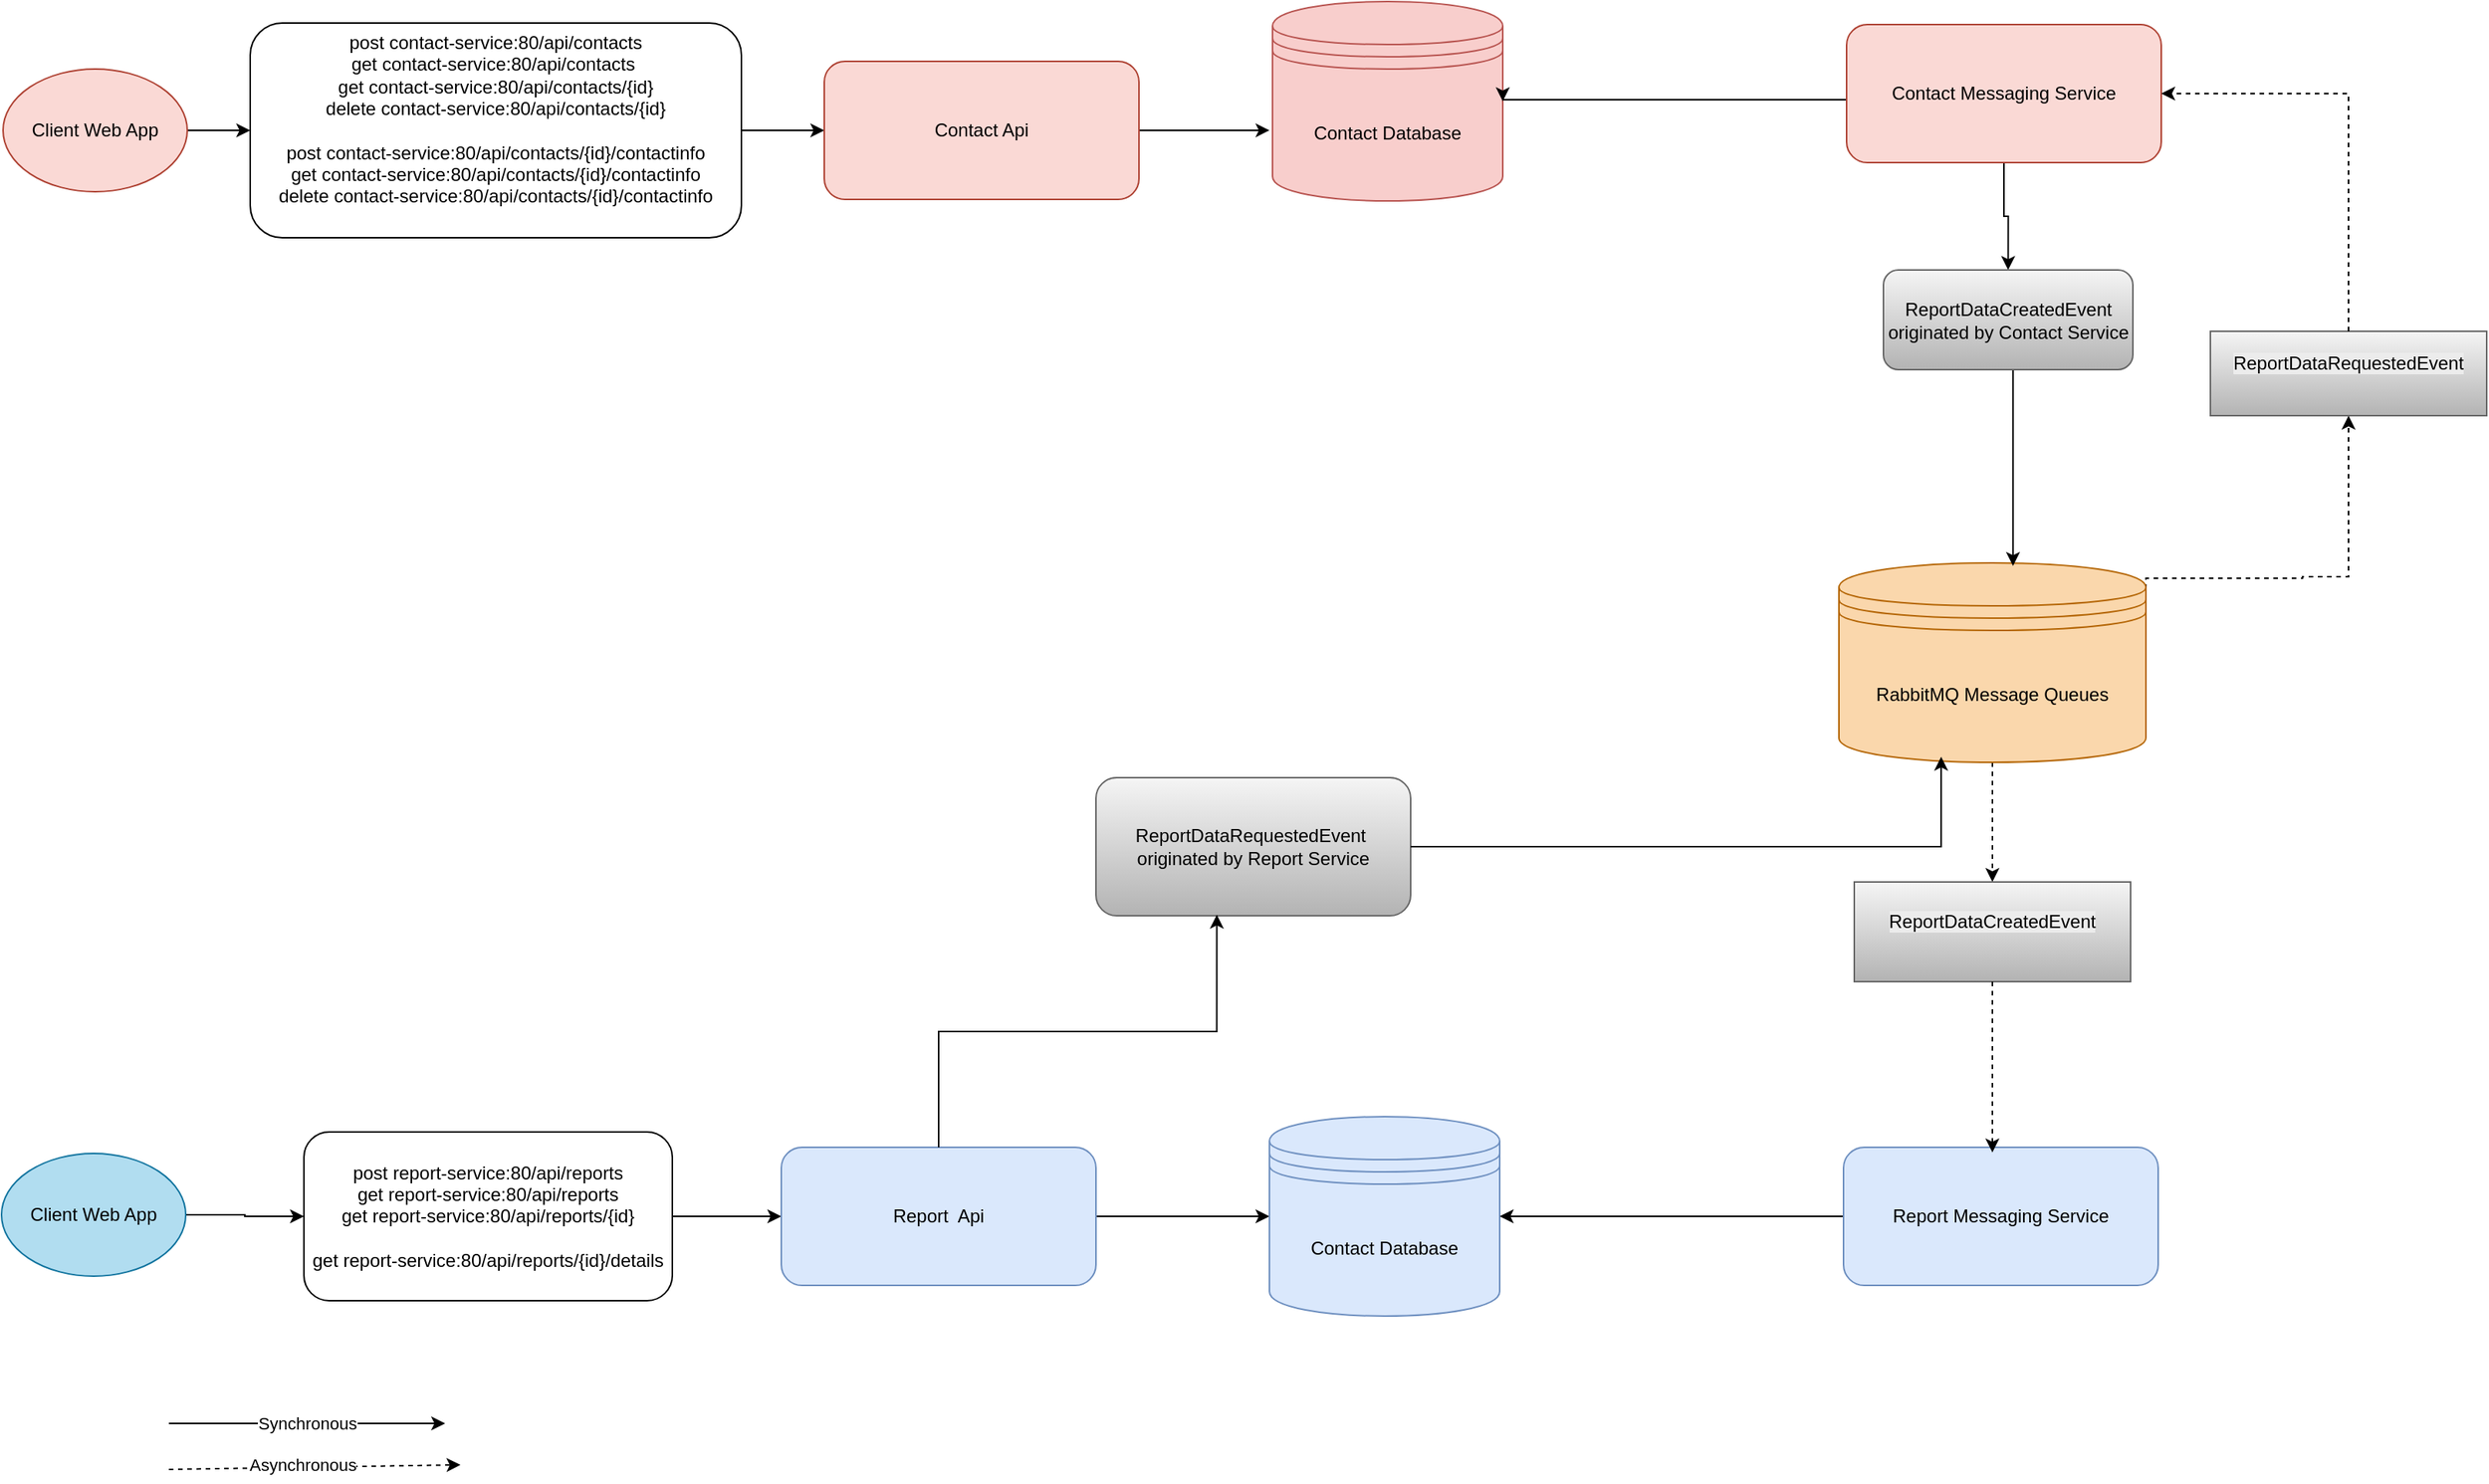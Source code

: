 <mxfile version="28.0.6">
  <diagram name="Phonebook Microservices with Full API Flow" id="Fu5HfDHpJlhOvSnHhuJR">
    <mxGraphModel dx="1758" dy="1074" grid="1" gridSize="10" guides="1" tooltips="1" connect="1" arrows="1" fold="1" page="1" pageScale="1" pageWidth="850" pageHeight="1100" math="0" shadow="0">
      <root>
        <mxCell id="0" />
        <mxCell id="1" parent="0" />
        <mxCell id="MmdyzBdWTJbI9Cpfh6VE-92" value="" style="edgeStyle=orthogonalEdgeStyle;rounded=0;orthogonalLoop=1;jettySize=auto;html=1;" parent="1" source="MmdyzBdWTJbI9Cpfh6VE-87" target="MmdyzBdWTJbI9Cpfh6VE-91" edge="1">
          <mxGeometry relative="1" as="geometry" />
        </mxCell>
        <mxCell id="MmdyzBdWTJbI9Cpfh6VE-87" value="&lt;span style=&quot;text-wrap-mode: nowrap;&quot;&gt;Client Web App&lt;/span&gt;" style="ellipse;whiteSpace=wrap;html=1;fillColor=#fad9d5;strokeColor=#ae4132;" parent="1" vertex="1">
          <mxGeometry x="42" y="89" width="120" height="80" as="geometry" />
        </mxCell>
        <mxCell id="MmdyzBdWTJbI9Cpfh6VE-94" value="" style="edgeStyle=orthogonalEdgeStyle;rounded=0;orthogonalLoop=1;jettySize=auto;html=1;" parent="1" source="MmdyzBdWTJbI9Cpfh6VE-91" target="MmdyzBdWTJbI9Cpfh6VE-93" edge="1">
          <mxGeometry relative="1" as="geometry" />
        </mxCell>
        <mxCell id="MmdyzBdWTJbI9Cpfh6VE-91" value="&lt;div&gt;&lt;span style=&quot;text-wrap-mode: nowrap;&quot;&gt;&lt;font&gt;post contact-service:80/api/contacts&lt;/font&gt;&lt;/span&gt;&lt;/div&gt;&lt;div&gt;&lt;span style=&quot;text-wrap-mode: nowrap;&quot;&gt;&lt;font&gt;get contact-service:80/api/contacts&amp;nbsp;&lt;/font&gt;&lt;/span&gt;&lt;/div&gt;&lt;div&gt;&lt;span style=&quot;text-wrap-mode: nowrap;&quot;&gt;&lt;font&gt;get contact-service:80/api/contacts/{id}&lt;/font&gt;&lt;/span&gt;&lt;/div&gt;&lt;div&gt;&lt;font&gt;&lt;span style=&quot;text-wrap-mode: nowrap;&quot;&gt;delete contact-service:80/api/contacts/{id}&lt;/span&gt;&lt;br&gt;&lt;br&gt;&lt;/font&gt;&lt;div style=&quot;&quot;&gt;&lt;span style=&quot;text-wrap-mode: nowrap;&quot;&gt;&lt;font&gt;post contact-service:80/api/contacts/{id}/contactinfo&lt;/font&gt;&lt;/span&gt;&lt;/div&gt;&lt;div style=&quot;&quot;&gt;&lt;span style=&quot;text-wrap-mode: nowrap;&quot;&gt;&lt;font&gt;get contact-service:80/api/contacts/{id}/contactinfo&lt;/font&gt;&lt;/span&gt;&lt;/div&gt;&lt;div style=&quot;&quot;&gt;&lt;span style=&quot;text-wrap-mode: nowrap;&quot;&gt;&lt;font&gt;delete contact-service:80/api/contacts/{id}/contactinfo&lt;/font&gt;&lt;/span&gt;&lt;/div&gt;&lt;/div&gt;&lt;div&gt;&lt;span style=&quot;font-size: 11px; text-wrap-mode: nowrap;&quot;&gt;&lt;br&gt;&lt;/span&gt;&lt;/div&gt;" style="rounded=1;whiteSpace=wrap;html=1;" parent="1" vertex="1">
          <mxGeometry x="203" y="59" width="320" height="140" as="geometry" />
        </mxCell>
        <mxCell id="MmdyzBdWTJbI9Cpfh6VE-96" style="edgeStyle=orthogonalEdgeStyle;rounded=0;orthogonalLoop=1;jettySize=auto;html=1;entryX=-0.013;entryY=0.646;entryDx=0;entryDy=0;entryPerimeter=0;" parent="1" source="MmdyzBdWTJbI9Cpfh6VE-93" target="MmdyzBdWTJbI9Cpfh6VE-95" edge="1">
          <mxGeometry relative="1" as="geometry" />
        </mxCell>
        <mxCell id="MmdyzBdWTJbI9Cpfh6VE-93" value="Contact Api" style="whiteSpace=wrap;html=1;rounded=1;fillColor=#fad9d5;strokeColor=#ae4132;" parent="1" vertex="1">
          <mxGeometry x="577" y="84" width="205" height="90" as="geometry" />
        </mxCell>
        <mxCell id="MmdyzBdWTJbI9Cpfh6VE-95" value="Contact Database" style="shape=datastore;whiteSpace=wrap;html=1;fillColor=#f8cecc;strokeColor=#b85450;" parent="1" vertex="1">
          <mxGeometry x="869" y="45" width="150" height="130" as="geometry" />
        </mxCell>
        <mxCell id="MmdyzBdWTJbI9Cpfh6VE-123" value="" style="edgeStyle=orthogonalEdgeStyle;rounded=0;orthogonalLoop=1;jettySize=auto;html=1;dashed=1;exitX=1;exitY=0.5;exitDx=0;exitDy=0;" parent="1" source="MmdyzBdWTJbI9Cpfh6VE-104" target="MmdyzBdWTJbI9Cpfh6VE-122" edge="1">
          <mxGeometry relative="1" as="geometry">
            <Array as="points">
              <mxPoint x="1540" y="421" />
              <mxPoint x="1540" y="420" />
              <mxPoint x="1570" y="420" />
            </Array>
          </mxGeometry>
        </mxCell>
        <mxCell id="MmdyzBdWTJbI9Cpfh6VE-134" value="" style="edgeStyle=orthogonalEdgeStyle;rounded=0;orthogonalLoop=1;jettySize=auto;html=1;dashed=1;" parent="1" source="MmdyzBdWTJbI9Cpfh6VE-104" target="MmdyzBdWTJbI9Cpfh6VE-133" edge="1">
          <mxGeometry relative="1" as="geometry" />
        </mxCell>
        <mxCell id="MmdyzBdWTJbI9Cpfh6VE-104" value="RabbitMQ Message Queues" style="shape=datastore;whiteSpace=wrap;html=1;fillColor=#fad7ac;strokeColor=#b46504;" parent="1" vertex="1">
          <mxGeometry x="1238" y="411" width="200" height="130" as="geometry" />
        </mxCell>
        <mxCell id="MmdyzBdWTJbI9Cpfh6VE-108" value="" style="edgeStyle=orthogonalEdgeStyle;rounded=0;orthogonalLoop=1;jettySize=auto;html=1;" parent="1" source="MmdyzBdWTJbI9Cpfh6VE-109" target="MmdyzBdWTJbI9Cpfh6VE-111" edge="1">
          <mxGeometry relative="1" as="geometry" />
        </mxCell>
        <mxCell id="MmdyzBdWTJbI9Cpfh6VE-109" value="&lt;span style=&quot;text-wrap-mode: nowrap;&quot;&gt;Client Web App&lt;/span&gt;" style="ellipse;whiteSpace=wrap;html=1;fillColor=#b1ddf0;strokeColor=#10739e;" parent="1" vertex="1">
          <mxGeometry x="41" y="796" width="120" height="80" as="geometry" />
        </mxCell>
        <mxCell id="MmdyzBdWTJbI9Cpfh6VE-110" value="" style="edgeStyle=orthogonalEdgeStyle;rounded=0;orthogonalLoop=1;jettySize=auto;html=1;" parent="1" source="MmdyzBdWTJbI9Cpfh6VE-111" target="MmdyzBdWTJbI9Cpfh6VE-113" edge="1">
          <mxGeometry relative="1" as="geometry" />
        </mxCell>
        <mxCell id="MmdyzBdWTJbI9Cpfh6VE-111" value="&lt;div&gt;&lt;span style=&quot;text-wrap-mode: nowrap;&quot;&gt;&lt;font&gt;post report-service:80/api/reports&lt;/font&gt;&lt;/span&gt;&lt;/div&gt;&lt;div&gt;&lt;span style=&quot;text-wrap-mode: nowrap;&quot;&gt;&lt;font&gt;get report-service:80/api/reports&lt;/font&gt;&lt;/span&gt;&lt;/div&gt;&lt;div&gt;&lt;font&gt;&lt;span style=&quot;text-wrap-mode: nowrap;&quot;&gt;get report-service:80/api/reports/{id}&lt;/span&gt;&lt;br&gt;&lt;br&gt;&lt;span style=&quot;text-wrap-mode: nowrap;&quot;&gt;get report-service:80/api/reports/{id}/details&lt;/span&gt;&lt;/font&gt;&lt;/div&gt;" style="rounded=1;whiteSpace=wrap;html=1;" parent="1" vertex="1">
          <mxGeometry x="238" y="782" width="240" height="110" as="geometry" />
        </mxCell>
        <mxCell id="MmdyzBdWTJbI9Cpfh6VE-112" style="edgeStyle=orthogonalEdgeStyle;rounded=0;orthogonalLoop=1;jettySize=auto;html=1;entryX=0;entryY=0.5;entryDx=0;entryDy=0;" parent="1" source="MmdyzBdWTJbI9Cpfh6VE-113" target="MmdyzBdWTJbI9Cpfh6VE-114" edge="1">
          <mxGeometry relative="1" as="geometry" />
        </mxCell>
        <mxCell id="MmdyzBdWTJbI9Cpfh6VE-113" value="Report&amp;nbsp; Api" style="whiteSpace=wrap;html=1;rounded=1;fillColor=#dae8fc;strokeColor=#6c8ebf;" parent="1" vertex="1">
          <mxGeometry x="549" y="792" width="205" height="90" as="geometry" />
        </mxCell>
        <mxCell id="MmdyzBdWTJbI9Cpfh6VE-114" value="Contact Database" style="shape=datastore;whiteSpace=wrap;html=1;fillColor=#dae8fc;strokeColor=#6c8ebf;" parent="1" vertex="1">
          <mxGeometry x="867" y="772" width="150" height="130" as="geometry" />
        </mxCell>
        <mxCell id="MmdyzBdWTJbI9Cpfh6VE-115" value="ReportDataRequestedEvent&amp;nbsp;&lt;div&gt;originated by Report Service&lt;/div&gt;" style="whiteSpace=wrap;html=1;rounded=1;fillColor=#f5f5f5;gradientColor=#b3b3b3;strokeColor=#666666;" parent="1" vertex="1">
          <mxGeometry x="754" y="551" width="205" height="90" as="geometry" />
        </mxCell>
        <mxCell id="MmdyzBdWTJbI9Cpfh6VE-129" style="edgeStyle=orthogonalEdgeStyle;rounded=0;orthogonalLoop=1;jettySize=auto;html=1;entryX=1;entryY=0.5;entryDx=0;entryDy=0;" parent="1" source="MmdyzBdWTJbI9Cpfh6VE-118" target="MmdyzBdWTJbI9Cpfh6VE-95" edge="1">
          <mxGeometry relative="1" as="geometry">
            <Array as="points">
              <mxPoint x="1300" y="109" />
              <mxPoint x="1300" y="109" />
            </Array>
          </mxGeometry>
        </mxCell>
        <mxCell id="MmdyzBdWTJbI9Cpfh6VE-148" style="edgeStyle=orthogonalEdgeStyle;rounded=0;orthogonalLoop=1;jettySize=auto;html=1;entryX=0.5;entryY=0;entryDx=0;entryDy=0;" parent="1" source="MmdyzBdWTJbI9Cpfh6VE-118" target="MmdyzBdWTJbI9Cpfh6VE-126" edge="1">
          <mxGeometry relative="1" as="geometry" />
        </mxCell>
        <mxCell id="MmdyzBdWTJbI9Cpfh6VE-118" value="Contact Messaging&amp;nbsp;&lt;span style=&quot;background-color: transparent; color: light-dark(rgb(0, 0, 0), rgb(255, 255, 255));&quot;&gt;Service&lt;/span&gt;" style="whiteSpace=wrap;html=1;rounded=1;fillColor=#fad9d5;strokeColor=#ae4132;" parent="1" vertex="1">
          <mxGeometry x="1243" y="60" width="205" height="90" as="geometry" />
        </mxCell>
        <mxCell id="MmdyzBdWTJbI9Cpfh6VE-122" value="&#xa;&lt;span style=&quot;color: rgb(0, 0, 0); font-family: Helvetica; font-size: 12px; font-style: normal; font-variant-ligatures: normal; font-variant-caps: normal; font-weight: 400; letter-spacing: normal; orphans: 2; text-align: center; text-indent: 0px; text-transform: none; widows: 2; word-spacing: 0px; -webkit-text-stroke-width: 0px; white-space: normal; background-color: rgb(236, 236, 236); text-decoration-thickness: initial; text-decoration-style: initial; text-decoration-color: initial; display: inline !important; float: none;&quot;&gt;ReportDataRequestedEvent&lt;/span&gt;&#xa;&#xa;" style="whiteSpace=wrap;html=1;fillColor=#f5f5f5;gradientColor=#b3b3b3;strokeColor=#666666;" parent="1" vertex="1">
          <mxGeometry x="1480" y="260" width="180" height="55" as="geometry" />
        </mxCell>
        <mxCell id="MmdyzBdWTJbI9Cpfh6VE-124" style="edgeStyle=orthogonalEdgeStyle;rounded=0;orthogonalLoop=1;jettySize=auto;html=1;entryX=1;entryY=0.5;entryDx=0;entryDy=0;dashed=1;" parent="1" source="MmdyzBdWTJbI9Cpfh6VE-122" target="MmdyzBdWTJbI9Cpfh6VE-118" edge="1">
          <mxGeometry relative="1" as="geometry">
            <Array as="points">
              <mxPoint x="1570" y="105" />
            </Array>
          </mxGeometry>
        </mxCell>
        <mxCell id="MmdyzBdWTJbI9Cpfh6VE-128" style="edgeStyle=orthogonalEdgeStyle;rounded=0;orthogonalLoop=1;jettySize=auto;html=1;entryX=0.567;entryY=0.015;entryDx=0;entryDy=0;entryPerimeter=0;" parent="1" source="MmdyzBdWTJbI9Cpfh6VE-126" target="MmdyzBdWTJbI9Cpfh6VE-104" edge="1">
          <mxGeometry relative="1" as="geometry">
            <Array as="points">
              <mxPoint x="1351" y="325" />
            </Array>
          </mxGeometry>
        </mxCell>
        <mxCell id="MmdyzBdWTJbI9Cpfh6VE-126" value="ReportDataCreatedEvent&lt;div&gt;originated by Contact Service&lt;/div&gt;" style="whiteSpace=wrap;html=1;rounded=1;fillColor=#f5f5f5;gradientColor=#b3b3b3;strokeColor=#666666;" parent="1" vertex="1">
          <mxGeometry x="1267" y="220" width="162.5" height="65" as="geometry" />
        </mxCell>
        <mxCell id="MmdyzBdWTJbI9Cpfh6VE-146" style="edgeStyle=orthogonalEdgeStyle;rounded=0;orthogonalLoop=1;jettySize=auto;html=1;entryX=1;entryY=0.5;entryDx=0;entryDy=0;" parent="1" source="MmdyzBdWTJbI9Cpfh6VE-130" target="MmdyzBdWTJbI9Cpfh6VE-114" edge="1">
          <mxGeometry relative="1" as="geometry" />
        </mxCell>
        <mxCell id="MmdyzBdWTJbI9Cpfh6VE-130" value="Report&lt;span style=&quot;background-color: transparent; color: light-dark(rgb(0, 0, 0), rgb(255, 255, 255));&quot;&gt;&amp;nbsp;Messaging&amp;nbsp;&lt;/span&gt;&lt;span style=&quot;background-color: transparent; color: light-dark(rgb(0, 0, 0), rgb(255, 255, 255));&quot;&gt;Service&lt;/span&gt;" style="whiteSpace=wrap;html=1;rounded=1;fillColor=#dae8fc;strokeColor=#6c8ebf;" parent="1" vertex="1">
          <mxGeometry x="1241" y="792" width="205" height="90" as="geometry" />
        </mxCell>
        <mxCell id="MmdyzBdWTJbI9Cpfh6VE-133" value="&#xa;&lt;span style=&quot;color: rgb(0, 0, 0); font-family: Helvetica; font-size: 12px; font-style: normal; font-variant-ligatures: normal; font-variant-caps: normal; font-weight: 400; letter-spacing: normal; orphans: 2; text-align: center; text-indent: 0px; text-transform: none; widows: 2; word-spacing: 0px; -webkit-text-stroke-width: 0px; white-space: normal; background-color: rgb(236, 236, 236); text-decoration-thickness: initial; text-decoration-style: initial; text-decoration-color: initial; display: inline !important; float: none;&quot;&gt;ReportDataCreatedEvent&lt;/span&gt;&#xa;&#xa;" style="whiteSpace=wrap;html=1;fillColor=#f5f5f5;gradientColor=#b3b3b3;strokeColor=#666666;" parent="1" vertex="1">
          <mxGeometry x="1248" y="619" width="180" height="65" as="geometry" />
        </mxCell>
        <mxCell id="MmdyzBdWTJbI9Cpfh6VE-138" value="Synchronous" style="endArrow=classic;html=1;rounded=0;" parent="1" edge="1">
          <mxGeometry width="50" height="50" relative="1" as="geometry">
            <mxPoint x="150" y="972" as="sourcePoint" />
            <mxPoint x="330" y="972" as="targetPoint" />
          </mxGeometry>
        </mxCell>
        <mxCell id="MmdyzBdWTJbI9Cpfh6VE-139" value="" style="endArrow=classic;html=1;rounded=0;dashed=1;" parent="1" edge="1">
          <mxGeometry width="50" height="50" relative="1" as="geometry">
            <mxPoint x="150" y="1002" as="sourcePoint" />
            <mxPoint x="340" y="999" as="targetPoint" />
          </mxGeometry>
        </mxCell>
        <mxCell id="MmdyzBdWTJbI9Cpfh6VE-141" value="Asynchronous" style="edgeLabel;html=1;align=center;verticalAlign=middle;resizable=0;points=[];" parent="MmdyzBdWTJbI9Cpfh6VE-139" vertex="1" connectable="0">
          <mxGeometry x="-0.084" y="2" relative="1" as="geometry">
            <mxPoint as="offset" />
          </mxGeometry>
        </mxCell>
        <mxCell id="MmdyzBdWTJbI9Cpfh6VE-144" style="edgeStyle=orthogonalEdgeStyle;rounded=0;orthogonalLoop=1;jettySize=auto;html=1;entryX=0.384;entryY=0.993;entryDx=0;entryDy=0;entryPerimeter=0;" parent="1" source="MmdyzBdWTJbI9Cpfh6VE-113" target="MmdyzBdWTJbI9Cpfh6VE-115" edge="1">
          <mxGeometry relative="1" as="geometry" />
        </mxCell>
        <mxCell id="MmdyzBdWTJbI9Cpfh6VE-145" style="edgeStyle=orthogonalEdgeStyle;rounded=0;orthogonalLoop=1;jettySize=auto;html=1;entryX=0.333;entryY=0.972;entryDx=0;entryDy=0;entryPerimeter=0;" parent="1" source="MmdyzBdWTJbI9Cpfh6VE-115" target="MmdyzBdWTJbI9Cpfh6VE-104" edge="1">
          <mxGeometry relative="1" as="geometry">
            <Array as="points">
              <mxPoint x="1305" y="596" />
            </Array>
          </mxGeometry>
        </mxCell>
        <mxCell id="MmdyzBdWTJbI9Cpfh6VE-147" style="edgeStyle=orthogonalEdgeStyle;rounded=0;orthogonalLoop=1;jettySize=auto;html=1;entryX=0.473;entryY=0.037;entryDx=0;entryDy=0;entryPerimeter=0;dashed=1;" parent="1" source="MmdyzBdWTJbI9Cpfh6VE-133" target="MmdyzBdWTJbI9Cpfh6VE-130" edge="1">
          <mxGeometry relative="1" as="geometry" />
        </mxCell>
      </root>
    </mxGraphModel>
  </diagram>
</mxfile>
